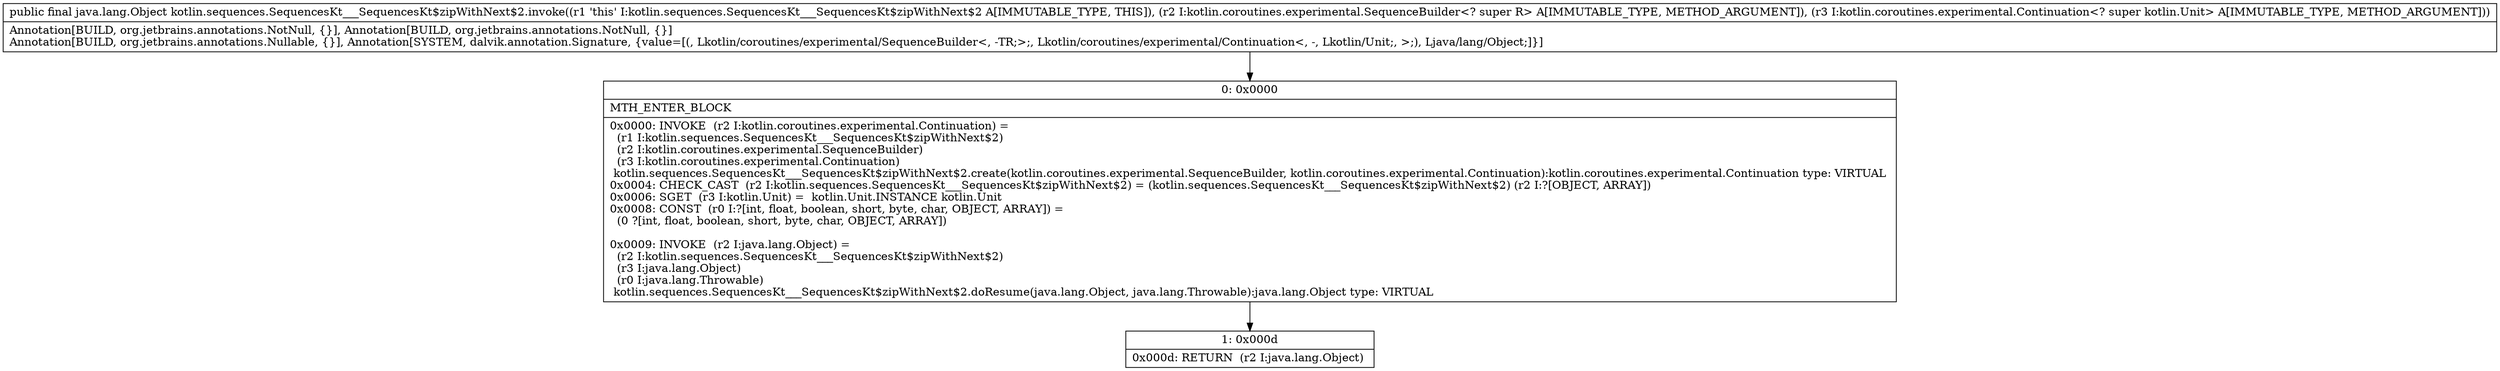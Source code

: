 digraph "CFG forkotlin.sequences.SequencesKt___SequencesKt$zipWithNext$2.invoke(Lkotlin\/coroutines\/experimental\/SequenceBuilder;Lkotlin\/coroutines\/experimental\/Continuation;)Ljava\/lang\/Object;" {
Node_0 [shape=record,label="{0\:\ 0x0000|MTH_ENTER_BLOCK\l|0x0000: INVOKE  (r2 I:kotlin.coroutines.experimental.Continuation) = \l  (r1 I:kotlin.sequences.SequencesKt___SequencesKt$zipWithNext$2)\l  (r2 I:kotlin.coroutines.experimental.SequenceBuilder)\l  (r3 I:kotlin.coroutines.experimental.Continuation)\l kotlin.sequences.SequencesKt___SequencesKt$zipWithNext$2.create(kotlin.coroutines.experimental.SequenceBuilder, kotlin.coroutines.experimental.Continuation):kotlin.coroutines.experimental.Continuation type: VIRTUAL \l0x0004: CHECK_CAST  (r2 I:kotlin.sequences.SequencesKt___SequencesKt$zipWithNext$2) = (kotlin.sequences.SequencesKt___SequencesKt$zipWithNext$2) (r2 I:?[OBJECT, ARRAY]) \l0x0006: SGET  (r3 I:kotlin.Unit) =  kotlin.Unit.INSTANCE kotlin.Unit \l0x0008: CONST  (r0 I:?[int, float, boolean, short, byte, char, OBJECT, ARRAY]) = \l  (0 ?[int, float, boolean, short, byte, char, OBJECT, ARRAY])\l \l0x0009: INVOKE  (r2 I:java.lang.Object) = \l  (r2 I:kotlin.sequences.SequencesKt___SequencesKt$zipWithNext$2)\l  (r3 I:java.lang.Object)\l  (r0 I:java.lang.Throwable)\l kotlin.sequences.SequencesKt___SequencesKt$zipWithNext$2.doResume(java.lang.Object, java.lang.Throwable):java.lang.Object type: VIRTUAL \l}"];
Node_1 [shape=record,label="{1\:\ 0x000d|0x000d: RETURN  (r2 I:java.lang.Object) \l}"];
MethodNode[shape=record,label="{public final java.lang.Object kotlin.sequences.SequencesKt___SequencesKt$zipWithNext$2.invoke((r1 'this' I:kotlin.sequences.SequencesKt___SequencesKt$zipWithNext$2 A[IMMUTABLE_TYPE, THIS]), (r2 I:kotlin.coroutines.experimental.SequenceBuilder\<? super R\> A[IMMUTABLE_TYPE, METHOD_ARGUMENT]), (r3 I:kotlin.coroutines.experimental.Continuation\<? super kotlin.Unit\> A[IMMUTABLE_TYPE, METHOD_ARGUMENT]))  | Annotation[BUILD, org.jetbrains.annotations.NotNull, \{\}], Annotation[BUILD, org.jetbrains.annotations.NotNull, \{\}]\lAnnotation[BUILD, org.jetbrains.annotations.Nullable, \{\}], Annotation[SYSTEM, dalvik.annotation.Signature, \{value=[(, Lkotlin\/coroutines\/experimental\/SequenceBuilder\<, \-TR;\>;, Lkotlin\/coroutines\/experimental\/Continuation\<, \-, Lkotlin\/Unit;, \>;), Ljava\/lang\/Object;]\}]\l}"];
MethodNode -> Node_0;
Node_0 -> Node_1;
}

